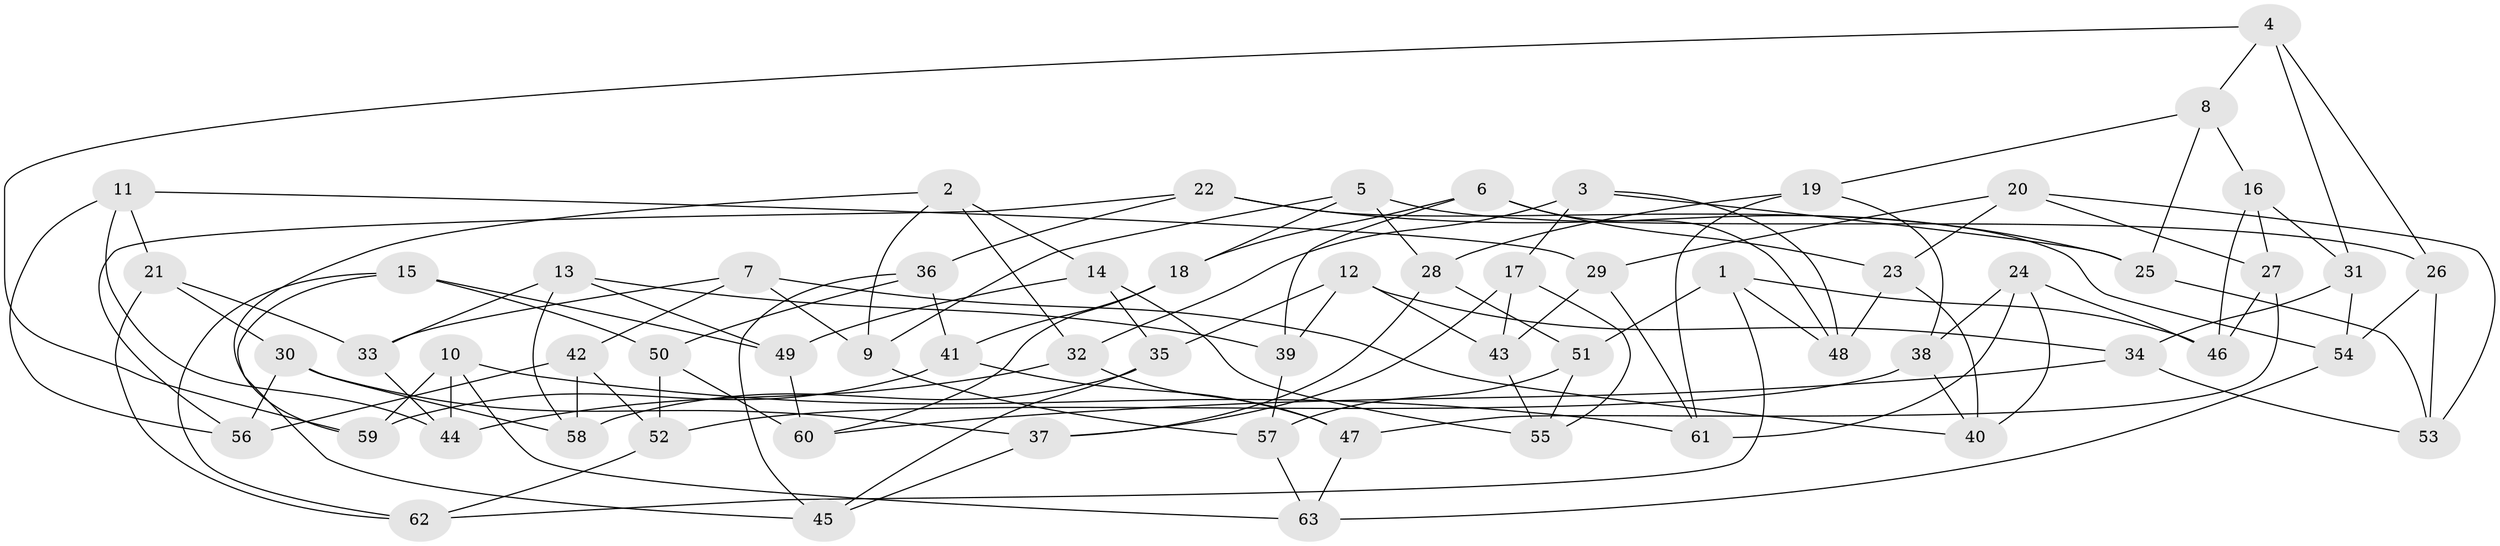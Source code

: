 // Generated by graph-tools (version 1.1) at 2025/38/03/09/25 02:38:09]
// undirected, 63 vertices, 126 edges
graph export_dot {
graph [start="1"]
  node [color=gray90,style=filled];
  1;
  2;
  3;
  4;
  5;
  6;
  7;
  8;
  9;
  10;
  11;
  12;
  13;
  14;
  15;
  16;
  17;
  18;
  19;
  20;
  21;
  22;
  23;
  24;
  25;
  26;
  27;
  28;
  29;
  30;
  31;
  32;
  33;
  34;
  35;
  36;
  37;
  38;
  39;
  40;
  41;
  42;
  43;
  44;
  45;
  46;
  47;
  48;
  49;
  50;
  51;
  52;
  53;
  54;
  55;
  56;
  57;
  58;
  59;
  60;
  61;
  62;
  63;
  1 -- 46;
  1 -- 51;
  1 -- 48;
  1 -- 62;
  2 -- 9;
  2 -- 14;
  2 -- 59;
  2 -- 32;
  3 -- 25;
  3 -- 32;
  3 -- 17;
  3 -- 48;
  4 -- 59;
  4 -- 26;
  4 -- 8;
  4 -- 31;
  5 -- 26;
  5 -- 18;
  5 -- 9;
  5 -- 28;
  6 -- 48;
  6 -- 23;
  6 -- 39;
  6 -- 18;
  7 -- 33;
  7 -- 42;
  7 -- 9;
  7 -- 40;
  8 -- 19;
  8 -- 25;
  8 -- 16;
  9 -- 57;
  10 -- 59;
  10 -- 63;
  10 -- 61;
  10 -- 44;
  11 -- 44;
  11 -- 56;
  11 -- 29;
  11 -- 21;
  12 -- 34;
  12 -- 39;
  12 -- 43;
  12 -- 35;
  13 -- 39;
  13 -- 33;
  13 -- 49;
  13 -- 58;
  14 -- 35;
  14 -- 55;
  14 -- 49;
  15 -- 49;
  15 -- 50;
  15 -- 45;
  15 -- 62;
  16 -- 31;
  16 -- 46;
  16 -- 27;
  17 -- 37;
  17 -- 55;
  17 -- 43;
  18 -- 41;
  18 -- 60;
  19 -- 38;
  19 -- 61;
  19 -- 28;
  20 -- 27;
  20 -- 23;
  20 -- 29;
  20 -- 53;
  21 -- 30;
  21 -- 62;
  21 -- 33;
  22 -- 56;
  22 -- 36;
  22 -- 54;
  22 -- 25;
  23 -- 48;
  23 -- 40;
  24 -- 61;
  24 -- 38;
  24 -- 40;
  24 -- 46;
  25 -- 53;
  26 -- 54;
  26 -- 53;
  27 -- 46;
  27 -- 47;
  28 -- 51;
  28 -- 37;
  29 -- 61;
  29 -- 43;
  30 -- 58;
  30 -- 37;
  30 -- 56;
  31 -- 54;
  31 -- 34;
  32 -- 47;
  32 -- 44;
  33 -- 44;
  34 -- 53;
  34 -- 60;
  35 -- 45;
  35 -- 58;
  36 -- 50;
  36 -- 41;
  36 -- 45;
  37 -- 45;
  38 -- 52;
  38 -- 40;
  39 -- 57;
  41 -- 59;
  41 -- 47;
  42 -- 56;
  42 -- 58;
  42 -- 52;
  43 -- 55;
  47 -- 63;
  49 -- 60;
  50 -- 52;
  50 -- 60;
  51 -- 57;
  51 -- 55;
  52 -- 62;
  54 -- 63;
  57 -- 63;
}
